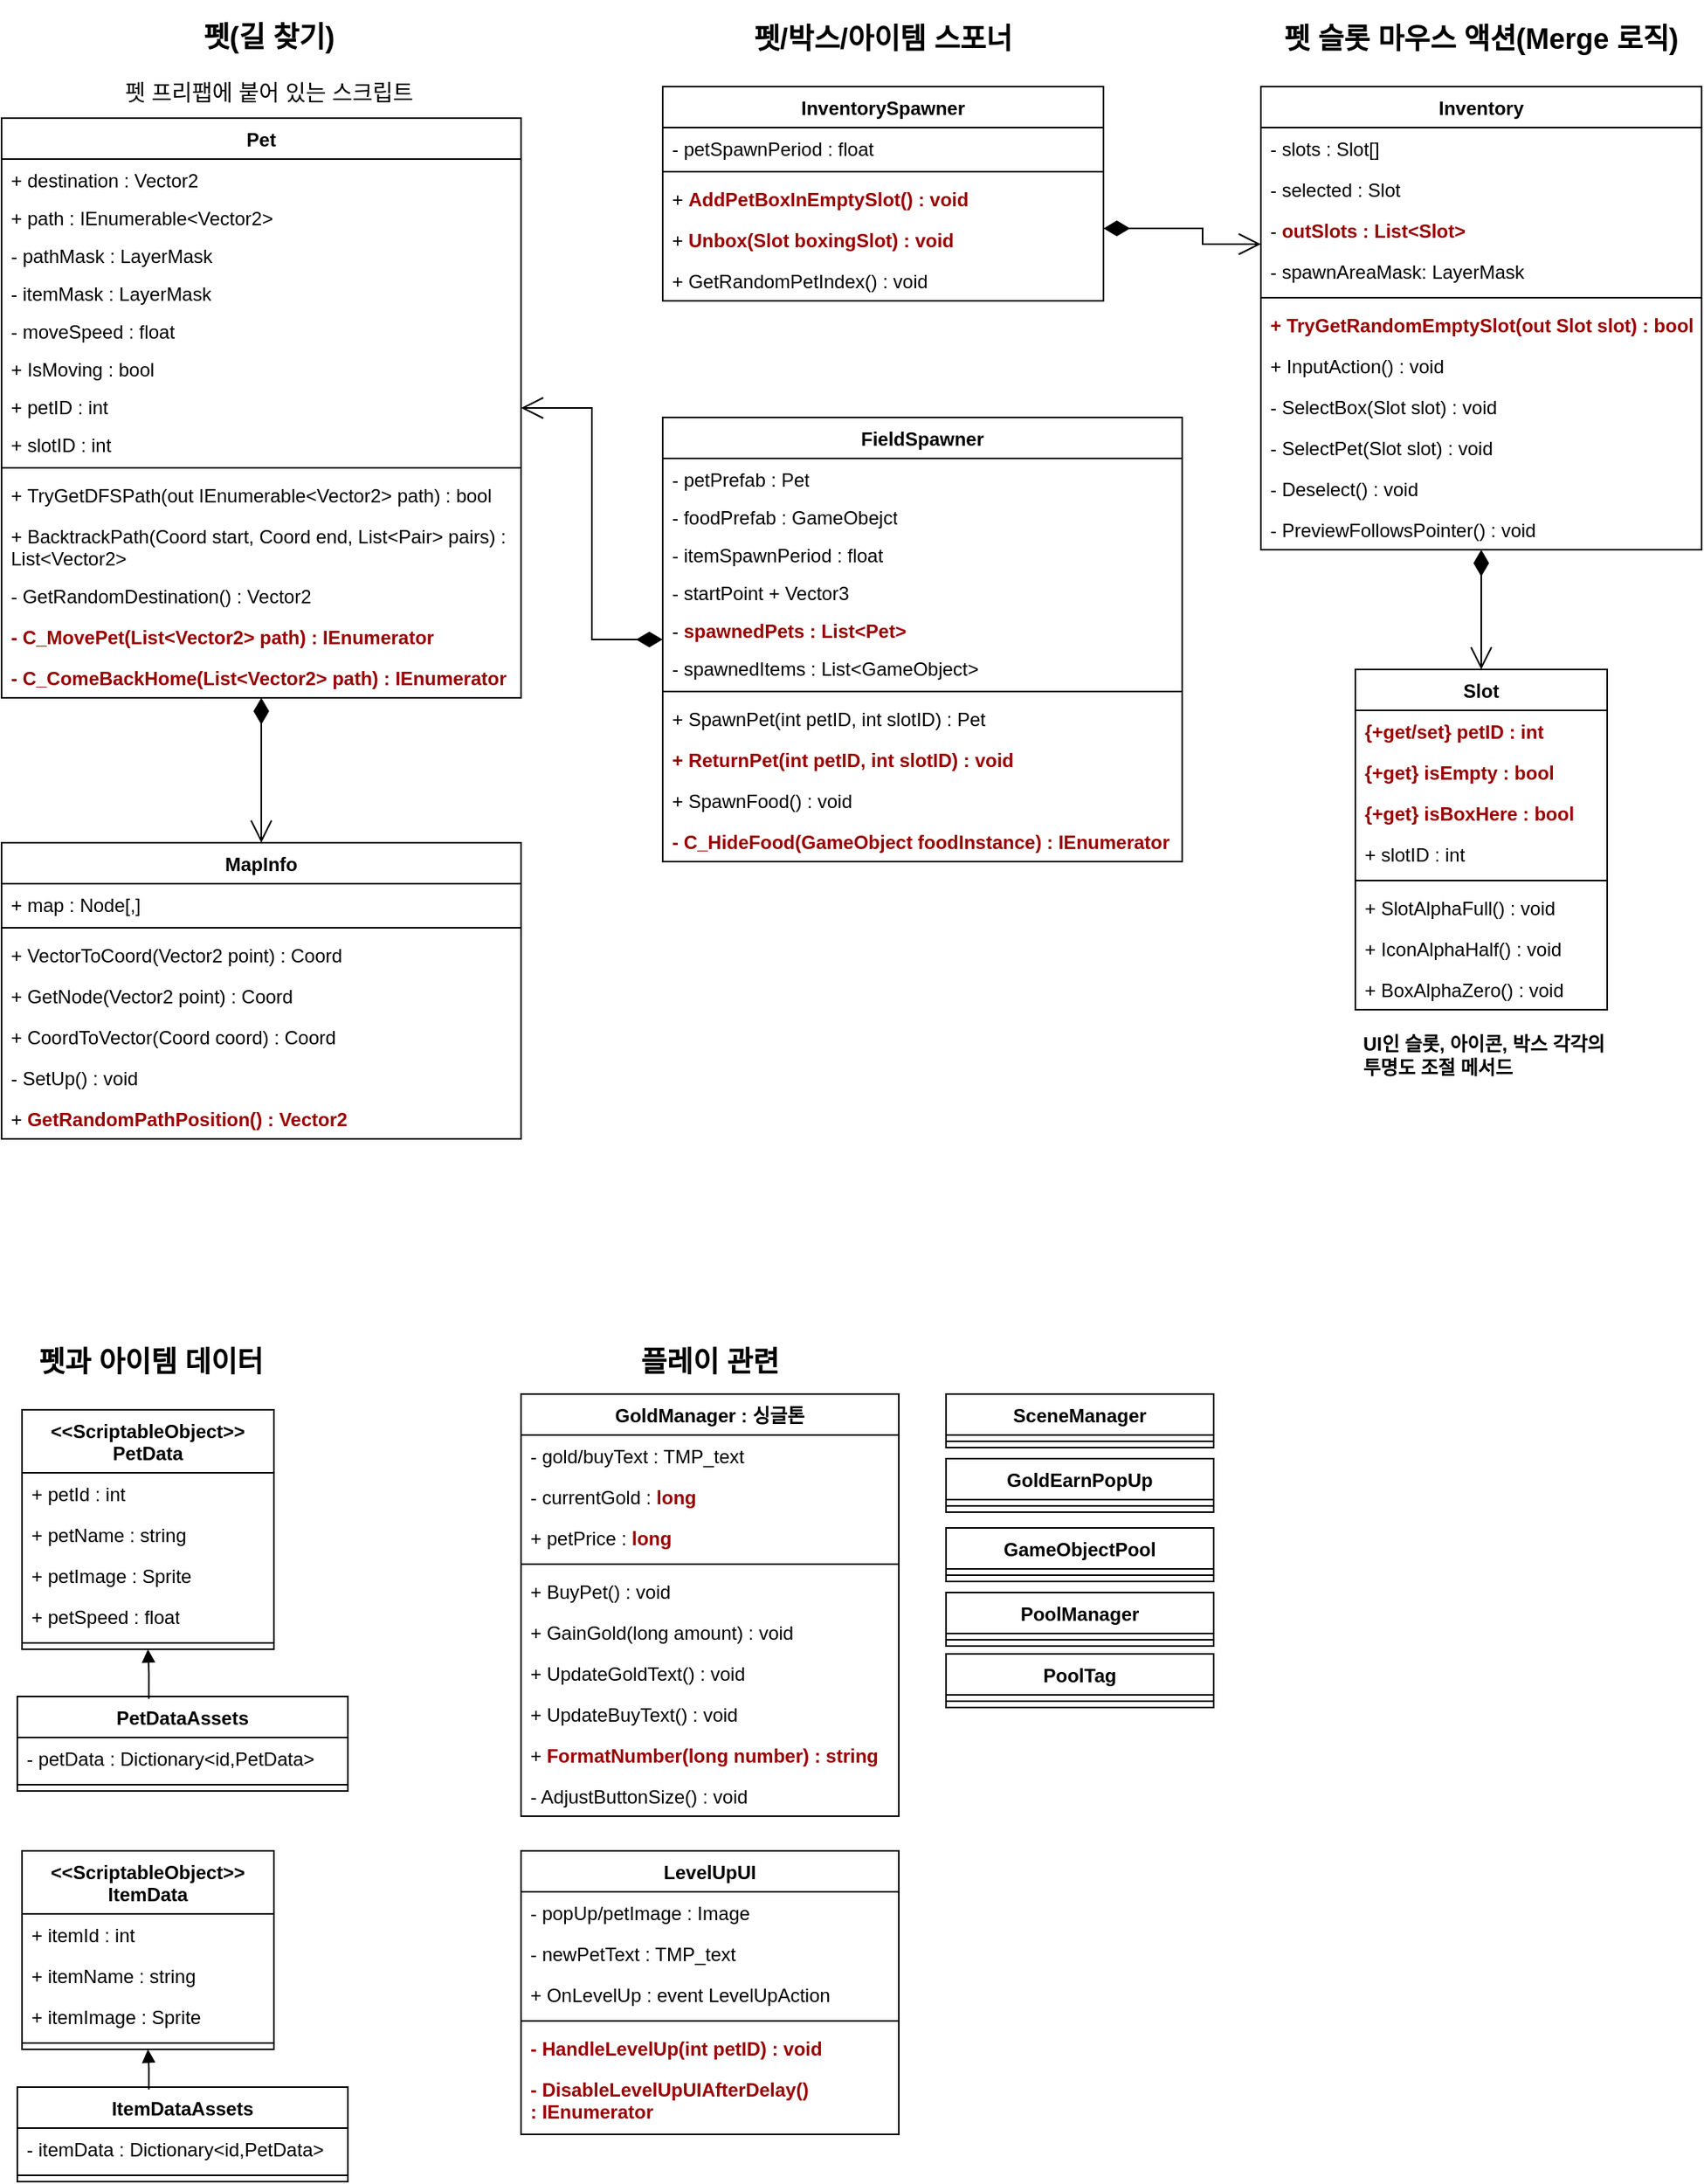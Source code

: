 <mxfile version="22.1.3" type="github">
  <diagram id="C5RBs43oDa-KdzZeNtuy" name="Page-1">
    <mxGraphModel dx="1434" dy="750" grid="1" gridSize="10" guides="1" tooltips="1" connect="1" arrows="1" fold="1" page="1" pageScale="1" pageWidth="1169" pageHeight="827" math="0" shadow="0">
      <root>
        <mxCell id="WIyWlLk6GJQsqaUBKTNV-0" />
        <mxCell id="WIyWlLk6GJQsqaUBKTNV-1" parent="WIyWlLk6GJQsqaUBKTNV-0" />
        <mxCell id="kNL8a_UzfpbgUxyi0g8W-0" value="Inventory" style="swimlane;fontStyle=1;align=center;verticalAlign=top;childLayout=stackLayout;horizontal=1;startSize=26;horizontalStack=0;resizeParent=1;resizeParentMax=0;resizeLast=0;collapsible=1;marginBottom=0;whiteSpace=wrap;html=1;" parent="WIyWlLk6GJQsqaUBKTNV-1" vertex="1">
          <mxGeometry x="850" y="80" width="280" height="294" as="geometry" />
        </mxCell>
        <mxCell id="kNL8a_UzfpbgUxyi0g8W-1" value="- slots : Slot[]" style="text;strokeColor=none;fillColor=none;align=left;verticalAlign=top;spacingLeft=4;spacingRight=4;overflow=hidden;rotatable=0;points=[[0,0.5],[1,0.5]];portConstraint=eastwest;whiteSpace=wrap;html=1;" parent="kNL8a_UzfpbgUxyi0g8W-0" vertex="1">
          <mxGeometry y="26" width="280" height="26" as="geometry" />
        </mxCell>
        <mxCell id="u41zM6spAcT8NrD7iwAT-15" value="- selected : Slot" style="text;strokeColor=none;fillColor=none;align=left;verticalAlign=top;spacingLeft=4;spacingRight=4;overflow=hidden;rotatable=0;points=[[0,0.5],[1,0.5]];portConstraint=eastwest;whiteSpace=wrap;html=1;" vertex="1" parent="kNL8a_UzfpbgUxyi0g8W-0">
          <mxGeometry y="52" width="280" height="26" as="geometry" />
        </mxCell>
        <mxCell id="u41zM6spAcT8NrD7iwAT-17" value="- &lt;b&gt;&lt;font color=&quot;#990000&quot;&gt;outSlots : List&amp;lt;Slot&amp;gt;&lt;/font&gt;&lt;/b&gt;" style="text;strokeColor=none;fillColor=none;align=left;verticalAlign=top;spacingLeft=4;spacingRight=4;overflow=hidden;rotatable=0;points=[[0,0.5],[1,0.5]];portConstraint=eastwest;whiteSpace=wrap;html=1;" vertex="1" parent="kNL8a_UzfpbgUxyi0g8W-0">
          <mxGeometry y="78" width="280" height="26" as="geometry" />
        </mxCell>
        <mxCell id="u41zM6spAcT8NrD7iwAT-16" value="- spawnAreaMask: LayerMask&amp;nbsp;" style="text;strokeColor=none;fillColor=none;align=left;verticalAlign=top;spacingLeft=4;spacingRight=4;overflow=hidden;rotatable=0;points=[[0,0.5],[1,0.5]];portConstraint=eastwest;whiteSpace=wrap;html=1;" vertex="1" parent="kNL8a_UzfpbgUxyi0g8W-0">
          <mxGeometry y="104" width="280" height="26" as="geometry" />
        </mxCell>
        <mxCell id="kNL8a_UzfpbgUxyi0g8W-2" value="" style="line;strokeWidth=1;fillColor=none;align=left;verticalAlign=middle;spacingTop=-1;spacingLeft=3;spacingRight=3;rotatable=0;labelPosition=right;points=[];portConstraint=eastwest;strokeColor=inherit;" parent="kNL8a_UzfpbgUxyi0g8W-0" vertex="1">
          <mxGeometry y="130" width="280" height="8" as="geometry" />
        </mxCell>
        <mxCell id="kNL8a_UzfpbgUxyi0g8W-3" value="&lt;b&gt;&lt;font color=&quot;#990000&quot;&gt;+ TryGetRandomEmptySlot(out Slot slot) : bool&lt;/font&gt;&lt;/b&gt;" style="text;strokeColor=none;fillColor=none;align=left;verticalAlign=top;spacingLeft=4;spacingRight=4;overflow=hidden;rotatable=0;points=[[0,0.5],[1,0.5]];portConstraint=eastwest;whiteSpace=wrap;html=1;" parent="kNL8a_UzfpbgUxyi0g8W-0" vertex="1">
          <mxGeometry y="138" width="280" height="26" as="geometry" />
        </mxCell>
        <mxCell id="u41zM6spAcT8NrD7iwAT-18" value="+ InputAction() : void" style="text;strokeColor=none;fillColor=none;align=left;verticalAlign=top;spacingLeft=4;spacingRight=4;overflow=hidden;rotatable=0;points=[[0,0.5],[1,0.5]];portConstraint=eastwest;whiteSpace=wrap;html=1;" vertex="1" parent="kNL8a_UzfpbgUxyi0g8W-0">
          <mxGeometry y="164" width="280" height="26" as="geometry" />
        </mxCell>
        <mxCell id="u41zM6spAcT8NrD7iwAT-76" value="- SelectBox(Slot slot) : void" style="text;strokeColor=none;fillColor=none;align=left;verticalAlign=top;spacingLeft=4;spacingRight=4;overflow=hidden;rotatable=0;points=[[0,0.5],[1,0.5]];portConstraint=eastwest;whiteSpace=wrap;html=1;" vertex="1" parent="kNL8a_UzfpbgUxyi0g8W-0">
          <mxGeometry y="190" width="280" height="26" as="geometry" />
        </mxCell>
        <mxCell id="u41zM6spAcT8NrD7iwAT-20" value="- SelectPet(Slot slot) : void" style="text;strokeColor=none;fillColor=none;align=left;verticalAlign=top;spacingLeft=4;spacingRight=4;overflow=hidden;rotatable=0;points=[[0,0.5],[1,0.5]];portConstraint=eastwest;whiteSpace=wrap;html=1;" vertex="1" parent="kNL8a_UzfpbgUxyi0g8W-0">
          <mxGeometry y="216" width="280" height="26" as="geometry" />
        </mxCell>
        <mxCell id="u41zM6spAcT8NrD7iwAT-21" value="- Deselect() : void" style="text;strokeColor=none;fillColor=none;align=left;verticalAlign=top;spacingLeft=4;spacingRight=4;overflow=hidden;rotatable=0;points=[[0,0.5],[1,0.5]];portConstraint=eastwest;whiteSpace=wrap;html=1;" vertex="1" parent="kNL8a_UzfpbgUxyi0g8W-0">
          <mxGeometry y="242" width="280" height="26" as="geometry" />
        </mxCell>
        <mxCell id="u41zM6spAcT8NrD7iwAT-22" value="-&amp;nbsp;PreviewFollowsPointer() : void" style="text;strokeColor=none;fillColor=none;align=left;verticalAlign=top;spacingLeft=4;spacingRight=4;overflow=hidden;rotatable=0;points=[[0,0.5],[1,0.5]];portConstraint=eastwest;whiteSpace=wrap;html=1;" vertex="1" parent="kNL8a_UzfpbgUxyi0g8W-0">
          <mxGeometry y="268" width="280" height="26" as="geometry" />
        </mxCell>
        <mxCell id="kNL8a_UzfpbgUxyi0g8W-4" value="Slot" style="swimlane;fontStyle=1;align=center;verticalAlign=top;childLayout=stackLayout;horizontal=1;startSize=26;horizontalStack=0;resizeParent=1;resizeParentMax=0;resizeLast=0;collapsible=1;marginBottom=0;whiteSpace=wrap;html=1;" parent="WIyWlLk6GJQsqaUBKTNV-1" vertex="1">
          <mxGeometry x="910" y="450" width="160" height="216" as="geometry" />
        </mxCell>
        <mxCell id="kNL8a_UzfpbgUxyi0g8W-5" value="&lt;b&gt;&lt;font color=&quot;#990000&quot;&gt;{+get/set} petID : int&lt;/font&gt;&lt;/b&gt;" style="text;strokeColor=none;fillColor=none;align=left;verticalAlign=top;spacingLeft=4;spacingRight=4;overflow=hidden;rotatable=0;points=[[0,0.5],[1,0.5]];portConstraint=eastwest;whiteSpace=wrap;html=1;" parent="kNL8a_UzfpbgUxyi0g8W-4" vertex="1">
          <mxGeometry y="26" width="160" height="26" as="geometry" />
        </mxCell>
        <mxCell id="kNL8a_UzfpbgUxyi0g8W-23" value="&lt;b&gt;&lt;font color=&quot;#990000&quot;&gt;{+get} isEmpty : bool&lt;/font&gt;&lt;/b&gt;" style="text;strokeColor=none;fillColor=none;align=left;verticalAlign=top;spacingLeft=4;spacingRight=4;overflow=hidden;rotatable=0;points=[[0,0.5],[1,0.5]];portConstraint=eastwest;whiteSpace=wrap;html=1;" parent="kNL8a_UzfpbgUxyi0g8W-4" vertex="1">
          <mxGeometry y="52" width="160" height="26" as="geometry" />
        </mxCell>
        <mxCell id="u41zM6spAcT8NrD7iwAT-23" value="&lt;b&gt;&lt;font color=&quot;#990000&quot;&gt;{+get} isBoxHere : bool&lt;/font&gt;&lt;/b&gt;" style="text;strokeColor=none;fillColor=none;align=left;verticalAlign=top;spacingLeft=4;spacingRight=4;overflow=hidden;rotatable=0;points=[[0,0.5],[1,0.5]];portConstraint=eastwest;whiteSpace=wrap;html=1;" vertex="1" parent="kNL8a_UzfpbgUxyi0g8W-4">
          <mxGeometry y="78" width="160" height="26" as="geometry" />
        </mxCell>
        <mxCell id="kNL8a_UzfpbgUxyi0g8W-8" value="+ slotID : int" style="text;strokeColor=none;fillColor=none;align=left;verticalAlign=top;spacingLeft=4;spacingRight=4;overflow=hidden;rotatable=0;points=[[0,0.5],[1,0.5]];portConstraint=eastwest;whiteSpace=wrap;html=1;" parent="kNL8a_UzfpbgUxyi0g8W-4" vertex="1">
          <mxGeometry y="104" width="160" height="26" as="geometry" />
        </mxCell>
        <mxCell id="kNL8a_UzfpbgUxyi0g8W-6" value="" style="line;strokeWidth=1;fillColor=none;align=left;verticalAlign=middle;spacingTop=-1;spacingLeft=3;spacingRight=3;rotatable=0;labelPosition=right;points=[];portConstraint=eastwest;strokeColor=inherit;" parent="kNL8a_UzfpbgUxyi0g8W-4" vertex="1">
          <mxGeometry y="130" width="160" height="8" as="geometry" />
        </mxCell>
        <mxCell id="u41zM6spAcT8NrD7iwAT-24" value="+&amp;nbsp;SlotAlphaFull() : void" style="text;strokeColor=none;fillColor=none;align=left;verticalAlign=top;spacingLeft=4;spacingRight=4;overflow=hidden;rotatable=0;points=[[0,0.5],[1,0.5]];portConstraint=eastwest;whiteSpace=wrap;html=1;" vertex="1" parent="kNL8a_UzfpbgUxyi0g8W-4">
          <mxGeometry y="138" width="160" height="26" as="geometry" />
        </mxCell>
        <mxCell id="u41zM6spAcT8NrD7iwAT-25" value="+&amp;nbsp;IconAlphaHalf() : void" style="text;strokeColor=none;fillColor=none;align=left;verticalAlign=top;spacingLeft=4;spacingRight=4;overflow=hidden;rotatable=0;points=[[0,0.5],[1,0.5]];portConstraint=eastwest;whiteSpace=wrap;html=1;" vertex="1" parent="kNL8a_UzfpbgUxyi0g8W-4">
          <mxGeometry y="164" width="160" height="26" as="geometry" />
        </mxCell>
        <mxCell id="u41zM6spAcT8NrD7iwAT-26" value="+&amp;nbsp;BoxAlphaZero() : void" style="text;strokeColor=none;fillColor=none;align=left;verticalAlign=top;spacingLeft=4;spacingRight=4;overflow=hidden;rotatable=0;points=[[0,0.5],[1,0.5]];portConstraint=eastwest;whiteSpace=wrap;html=1;" vertex="1" parent="kNL8a_UzfpbgUxyi0g8W-4">
          <mxGeometry y="190" width="160" height="26" as="geometry" />
        </mxCell>
        <mxCell id="kNL8a_UzfpbgUxyi0g8W-9" value="PetDataAssets" style="swimlane;fontStyle=1;align=center;verticalAlign=top;childLayout=stackLayout;horizontal=1;startSize=26;horizontalStack=0;resizeParent=1;resizeParentMax=0;resizeLast=0;collapsible=1;marginBottom=0;whiteSpace=wrap;html=1;" parent="WIyWlLk6GJQsqaUBKTNV-1" vertex="1">
          <mxGeometry x="60" y="1102" width="210" height="60" as="geometry" />
        </mxCell>
        <mxCell id="kNL8a_UzfpbgUxyi0g8W-10" value="- petData : Dictionary&amp;lt;id,PetData&amp;gt;" style="text;strokeColor=none;fillColor=none;align=left;verticalAlign=top;spacingLeft=4;spacingRight=4;overflow=hidden;rotatable=0;points=[[0,0.5],[1,0.5]];portConstraint=eastwest;whiteSpace=wrap;html=1;" parent="kNL8a_UzfpbgUxyi0g8W-9" vertex="1">
          <mxGeometry y="26" width="210" height="26" as="geometry" />
        </mxCell>
        <mxCell id="kNL8a_UzfpbgUxyi0g8W-12" value="" style="line;strokeWidth=1;fillColor=none;align=left;verticalAlign=middle;spacingTop=-1;spacingLeft=3;spacingRight=3;rotatable=0;labelPosition=right;points=[];portConstraint=eastwest;strokeColor=inherit;" parent="kNL8a_UzfpbgUxyi0g8W-9" vertex="1">
          <mxGeometry y="52" width="210" height="8" as="geometry" />
        </mxCell>
        <mxCell id="kNL8a_UzfpbgUxyi0g8W-13" value="&amp;lt;&amp;lt;ScriptableObject&amp;gt;&amp;gt;&lt;br&gt;PetData" style="swimlane;fontStyle=1;align=center;verticalAlign=top;childLayout=stackLayout;horizontal=1;startSize=40;horizontalStack=0;resizeParent=1;resizeParentMax=0;resizeLast=0;collapsible=1;marginBottom=0;whiteSpace=wrap;html=1;" parent="WIyWlLk6GJQsqaUBKTNV-1" vertex="1">
          <mxGeometry x="63" y="920" width="160" height="152" as="geometry" />
        </mxCell>
        <mxCell id="kNL8a_UzfpbgUxyi0g8W-14" value="+ petId : int" style="text;strokeColor=none;fillColor=none;align=left;verticalAlign=top;spacingLeft=4;spacingRight=4;overflow=hidden;rotatable=0;points=[[0,0.5],[1,0.5]];portConstraint=eastwest;whiteSpace=wrap;html=1;" parent="kNL8a_UzfpbgUxyi0g8W-13" vertex="1">
          <mxGeometry y="40" width="160" height="26" as="geometry" />
        </mxCell>
        <mxCell id="u41zM6spAcT8NrD7iwAT-0" value="+ petName : string" style="text;strokeColor=none;fillColor=none;align=left;verticalAlign=top;spacingLeft=4;spacingRight=4;overflow=hidden;rotatable=0;points=[[0,0.5],[1,0.5]];portConstraint=eastwest;whiteSpace=wrap;html=1;" vertex="1" parent="kNL8a_UzfpbgUxyi0g8W-13">
          <mxGeometry y="66" width="160" height="26" as="geometry" />
        </mxCell>
        <mxCell id="kNL8a_UzfpbgUxyi0g8W-15" value="+ petImage : Sprite" style="text;strokeColor=none;fillColor=none;align=left;verticalAlign=top;spacingLeft=4;spacingRight=4;overflow=hidden;rotatable=0;points=[[0,0.5],[1,0.5]];portConstraint=eastwest;whiteSpace=wrap;html=1;" parent="kNL8a_UzfpbgUxyi0g8W-13" vertex="1">
          <mxGeometry y="92" width="160" height="26" as="geometry" />
        </mxCell>
        <mxCell id="kNL8a_UzfpbgUxyi0g8W-17" value="+ petSpeed : float" style="text;strokeColor=none;fillColor=none;align=left;verticalAlign=top;spacingLeft=4;spacingRight=4;overflow=hidden;rotatable=0;points=[[0,0.5],[1,0.5]];portConstraint=eastwest;whiteSpace=wrap;html=1;" parent="kNL8a_UzfpbgUxyi0g8W-13" vertex="1">
          <mxGeometry y="118" width="160" height="26" as="geometry" />
        </mxCell>
        <mxCell id="kNL8a_UzfpbgUxyi0g8W-16" value="" style="line;strokeWidth=1;fillColor=none;align=left;verticalAlign=middle;spacingTop=-1;spacingLeft=3;spacingRight=3;rotatable=0;labelPosition=right;points=[];portConstraint=eastwest;strokeColor=inherit;" parent="kNL8a_UzfpbgUxyi0g8W-13" vertex="1">
          <mxGeometry y="144" width="160" height="8" as="geometry" />
        </mxCell>
        <mxCell id="kNL8a_UzfpbgUxyi0g8W-18" value="" style="endArrow=open;html=1;endSize=12;startArrow=diamondThin;startSize=14;startFill=1;edgeStyle=orthogonalEdgeStyle;align=left;verticalAlign=bottom;rounded=0;" parent="WIyWlLk6GJQsqaUBKTNV-1" source="kNL8a_UzfpbgUxyi0g8W-0" target="kNL8a_UzfpbgUxyi0g8W-4" edge="1">
          <mxGeometry x="0.167" y="35" relative="1" as="geometry">
            <mxPoint x="1260" y="260" as="sourcePoint" />
            <mxPoint x="1420" y="260" as="targetPoint" />
            <mxPoint as="offset" />
          </mxGeometry>
        </mxCell>
        <mxCell id="kNL8a_UzfpbgUxyi0g8W-24" value="InventorySpawner" style="swimlane;fontStyle=1;align=center;verticalAlign=top;childLayout=stackLayout;horizontal=1;startSize=26;horizontalStack=0;resizeParent=1;resizeParentMax=0;resizeLast=0;collapsible=1;marginBottom=0;whiteSpace=wrap;html=1;" parent="WIyWlLk6GJQsqaUBKTNV-1" vertex="1">
          <mxGeometry x="470" y="80" width="280" height="136" as="geometry" />
        </mxCell>
        <mxCell id="kNL8a_UzfpbgUxyi0g8W-29" value="- petSpawnPeriod : float" style="text;strokeColor=none;fillColor=none;align=left;verticalAlign=top;spacingLeft=4;spacingRight=4;overflow=hidden;rotatable=0;points=[[0,0.5],[1,0.5]];portConstraint=eastwest;whiteSpace=wrap;html=1;" parent="kNL8a_UzfpbgUxyi0g8W-24" vertex="1">
          <mxGeometry y="26" width="280" height="24" as="geometry" />
        </mxCell>
        <mxCell id="kNL8a_UzfpbgUxyi0g8W-26" value="" style="line;strokeWidth=1;fillColor=none;align=left;verticalAlign=middle;spacingTop=-1;spacingLeft=3;spacingRight=3;rotatable=0;labelPosition=right;points=[];portConstraint=eastwest;strokeColor=inherit;" parent="kNL8a_UzfpbgUxyi0g8W-24" vertex="1">
          <mxGeometry y="50" width="280" height="8" as="geometry" />
        </mxCell>
        <mxCell id="kNL8a_UzfpbgUxyi0g8W-27" value="+ &lt;font color=&quot;#990000&quot;&gt;&lt;b&gt;AddPetBoxInEmptySlot() : void&lt;/b&gt;&lt;/font&gt;" style="text;strokeColor=none;fillColor=none;align=left;verticalAlign=top;spacingLeft=4;spacingRight=4;overflow=hidden;rotatable=0;points=[[0,0.5],[1,0.5]];portConstraint=eastwest;whiteSpace=wrap;html=1;" parent="kNL8a_UzfpbgUxyi0g8W-24" vertex="1">
          <mxGeometry y="58" width="280" height="26" as="geometry" />
        </mxCell>
        <mxCell id="u41zM6spAcT8NrD7iwAT-27" value="+ &lt;b&gt;&lt;font color=&quot;#990000&quot;&gt;Unbox(Slot boxingSlot) : void&lt;/font&gt;&lt;/b&gt;" style="text;strokeColor=none;fillColor=none;align=left;verticalAlign=top;spacingLeft=4;spacingRight=4;overflow=hidden;rotatable=0;points=[[0,0.5],[1,0.5]];portConstraint=eastwest;whiteSpace=wrap;html=1;" vertex="1" parent="kNL8a_UzfpbgUxyi0g8W-24">
          <mxGeometry y="84" width="280" height="26" as="geometry" />
        </mxCell>
        <mxCell id="u41zM6spAcT8NrD7iwAT-28" value="+ GetRandomPetIndex() : void" style="text;strokeColor=none;fillColor=none;align=left;verticalAlign=top;spacingLeft=4;spacingRight=4;overflow=hidden;rotatable=0;points=[[0,0.5],[1,0.5]];portConstraint=eastwest;whiteSpace=wrap;html=1;" vertex="1" parent="kNL8a_UzfpbgUxyi0g8W-24">
          <mxGeometry y="110" width="280" height="26" as="geometry" />
        </mxCell>
        <mxCell id="u41zM6spAcT8NrD7iwAT-1" value="" style="endArrow=block;endFill=1;html=1;edgeStyle=orthogonalEdgeStyle;align=left;verticalAlign=top;rounded=0;exitX=0.398;exitY=0.025;exitDx=0;exitDy=0;exitPerimeter=0;entryX=0.5;entryY=1;entryDx=0;entryDy=0;" edge="1" parent="WIyWlLk6GJQsqaUBKTNV-1" source="kNL8a_UzfpbgUxyi0g8W-9" target="kNL8a_UzfpbgUxyi0g8W-13">
          <mxGeometry x="-1" relative="1" as="geometry">
            <mxPoint x="113" y="1082" as="sourcePoint" />
            <mxPoint x="273" y="1082" as="targetPoint" />
          </mxGeometry>
        </mxCell>
        <mxCell id="u41zM6spAcT8NrD7iwAT-3" value="ItemDataAssets" style="swimlane;fontStyle=1;align=center;verticalAlign=top;childLayout=stackLayout;horizontal=1;startSize=26;horizontalStack=0;resizeParent=1;resizeParentMax=0;resizeLast=0;collapsible=1;marginBottom=0;whiteSpace=wrap;html=1;" vertex="1" parent="WIyWlLk6GJQsqaUBKTNV-1">
          <mxGeometry x="60" y="1350" width="210" height="60" as="geometry" />
        </mxCell>
        <mxCell id="u41zM6spAcT8NrD7iwAT-4" value="- itemData : Dictionary&amp;lt;id,PetData&amp;gt;" style="text;strokeColor=none;fillColor=none;align=left;verticalAlign=top;spacingLeft=4;spacingRight=4;overflow=hidden;rotatable=0;points=[[0,0.5],[1,0.5]];portConstraint=eastwest;whiteSpace=wrap;html=1;" vertex="1" parent="u41zM6spAcT8NrD7iwAT-3">
          <mxGeometry y="26" width="210" height="26" as="geometry" />
        </mxCell>
        <mxCell id="u41zM6spAcT8NrD7iwAT-5" value="" style="line;strokeWidth=1;fillColor=none;align=left;verticalAlign=middle;spacingTop=-1;spacingLeft=3;spacingRight=3;rotatable=0;labelPosition=right;points=[];portConstraint=eastwest;strokeColor=inherit;" vertex="1" parent="u41zM6spAcT8NrD7iwAT-3">
          <mxGeometry y="52" width="210" height="8" as="geometry" />
        </mxCell>
        <mxCell id="u41zM6spAcT8NrD7iwAT-6" value="&amp;lt;&amp;lt;ScriptableObject&amp;gt;&amp;gt;&lt;br&gt;ItemData" style="swimlane;fontStyle=1;align=center;verticalAlign=top;childLayout=stackLayout;horizontal=1;startSize=40;horizontalStack=0;resizeParent=1;resizeParentMax=0;resizeLast=0;collapsible=1;marginBottom=0;whiteSpace=wrap;html=1;" vertex="1" parent="WIyWlLk6GJQsqaUBKTNV-1">
          <mxGeometry x="63" y="1200" width="160" height="126" as="geometry" />
        </mxCell>
        <mxCell id="u41zM6spAcT8NrD7iwAT-7" value="+ itemId : int" style="text;strokeColor=none;fillColor=none;align=left;verticalAlign=top;spacingLeft=4;spacingRight=4;overflow=hidden;rotatable=0;points=[[0,0.5],[1,0.5]];portConstraint=eastwest;whiteSpace=wrap;html=1;" vertex="1" parent="u41zM6spAcT8NrD7iwAT-6">
          <mxGeometry y="40" width="160" height="26" as="geometry" />
        </mxCell>
        <mxCell id="u41zM6spAcT8NrD7iwAT-8" value="+ itemName : string" style="text;strokeColor=none;fillColor=none;align=left;verticalAlign=top;spacingLeft=4;spacingRight=4;overflow=hidden;rotatable=0;points=[[0,0.5],[1,0.5]];portConstraint=eastwest;whiteSpace=wrap;html=1;" vertex="1" parent="u41zM6spAcT8NrD7iwAT-6">
          <mxGeometry y="66" width="160" height="26" as="geometry" />
        </mxCell>
        <mxCell id="u41zM6spAcT8NrD7iwAT-9" value="+ itemImage : Sprite" style="text;strokeColor=none;fillColor=none;align=left;verticalAlign=top;spacingLeft=4;spacingRight=4;overflow=hidden;rotatable=0;points=[[0,0.5],[1,0.5]];portConstraint=eastwest;whiteSpace=wrap;html=1;" vertex="1" parent="u41zM6spAcT8NrD7iwAT-6">
          <mxGeometry y="92" width="160" height="26" as="geometry" />
        </mxCell>
        <mxCell id="u41zM6spAcT8NrD7iwAT-11" value="" style="line;strokeWidth=1;fillColor=none;align=left;verticalAlign=middle;spacingTop=-1;spacingLeft=3;spacingRight=3;rotatable=0;labelPosition=right;points=[];portConstraint=eastwest;strokeColor=inherit;" vertex="1" parent="u41zM6spAcT8NrD7iwAT-6">
          <mxGeometry y="118" width="160" height="8" as="geometry" />
        </mxCell>
        <mxCell id="u41zM6spAcT8NrD7iwAT-12" value="" style="endArrow=block;endFill=1;html=1;edgeStyle=orthogonalEdgeStyle;align=left;verticalAlign=top;rounded=0;exitX=0.398;exitY=0.025;exitDx=0;exitDy=0;exitPerimeter=0;entryX=0.5;entryY=1;entryDx=0;entryDy=0;" edge="1" parent="WIyWlLk6GJQsqaUBKTNV-1" source="u41zM6spAcT8NrD7iwAT-3" target="u41zM6spAcT8NrD7iwAT-6">
          <mxGeometry x="-1" relative="1" as="geometry">
            <mxPoint x="113" y="1362" as="sourcePoint" />
            <mxPoint x="273" y="1362" as="targetPoint" />
          </mxGeometry>
        </mxCell>
        <mxCell id="u41zM6spAcT8NrD7iwAT-13" value="&lt;h1 style=&quot;font-size: 18px;&quot;&gt;펫과 아이템 데이터&lt;/h1&gt;" style="text;html=1;strokeColor=none;fillColor=none;spacing=5;spacingTop=-20;whiteSpace=wrap;overflow=hidden;rounded=0;fontSize=18;verticalAlign=middle;align=center;" vertex="1" parent="WIyWlLk6GJQsqaUBKTNV-1">
          <mxGeometry x="60" y="880" width="170" height="40" as="geometry" />
        </mxCell>
        <mxCell id="u41zM6spAcT8NrD7iwAT-14" value="&lt;h1 style=&quot;font-size: 18px;&quot;&gt;펫 슬롯 마우스 액션(Merge 로직)&lt;/h1&gt;" style="text;html=1;strokeColor=none;fillColor=none;spacing=5;spacingTop=-20;whiteSpace=wrap;overflow=hidden;rounded=0;fontSize=18;verticalAlign=middle;align=center;" vertex="1" parent="WIyWlLk6GJQsqaUBKTNV-1">
          <mxGeometry x="850" y="40" width="280" height="40" as="geometry" />
        </mxCell>
        <mxCell id="u41zM6spAcT8NrD7iwAT-30" value="&lt;h1 style=&quot;font-size: 18px;&quot;&gt;펫/박스/아이템 스포너&lt;/h1&gt;" style="text;html=1;strokeColor=none;fillColor=none;spacing=5;spacingTop=-20;whiteSpace=wrap;overflow=hidden;rounded=0;fontSize=18;verticalAlign=middle;align=center;" vertex="1" parent="WIyWlLk6GJQsqaUBKTNV-1">
          <mxGeometry x="470" y="40" width="280" height="40" as="geometry" />
        </mxCell>
        <mxCell id="u41zM6spAcT8NrD7iwAT-31" value="FieldSpawner" style="swimlane;fontStyle=1;align=center;verticalAlign=top;childLayout=stackLayout;horizontal=1;startSize=26;horizontalStack=0;resizeParent=1;resizeParentMax=0;resizeLast=0;collapsible=1;marginBottom=0;whiteSpace=wrap;html=1;" vertex="1" parent="WIyWlLk6GJQsqaUBKTNV-1">
          <mxGeometry x="470" y="290" width="330" height="282" as="geometry" />
        </mxCell>
        <mxCell id="u41zM6spAcT8NrD7iwAT-32" value="- petPrefab : Pet" style="text;strokeColor=none;fillColor=none;align=left;verticalAlign=top;spacingLeft=4;spacingRight=4;overflow=hidden;rotatable=0;points=[[0,0.5],[1,0.5]];portConstraint=eastwest;whiteSpace=wrap;html=1;" vertex="1" parent="u41zM6spAcT8NrD7iwAT-31">
          <mxGeometry y="26" width="330" height="24" as="geometry" />
        </mxCell>
        <mxCell id="u41zM6spAcT8NrD7iwAT-37" value="- foodPrefab : GameObejct" style="text;strokeColor=none;fillColor=none;align=left;verticalAlign=top;spacingLeft=4;spacingRight=4;overflow=hidden;rotatable=0;points=[[0,0.5],[1,0.5]];portConstraint=eastwest;whiteSpace=wrap;html=1;" vertex="1" parent="u41zM6spAcT8NrD7iwAT-31">
          <mxGeometry y="50" width="330" height="24" as="geometry" />
        </mxCell>
        <mxCell id="u41zM6spAcT8NrD7iwAT-41" value="- itemSpawnPeriod : float" style="text;strokeColor=none;fillColor=none;align=left;verticalAlign=top;spacingLeft=4;spacingRight=4;overflow=hidden;rotatable=0;points=[[0,0.5],[1,0.5]];portConstraint=eastwest;whiteSpace=wrap;html=1;" vertex="1" parent="u41zM6spAcT8NrD7iwAT-31">
          <mxGeometry y="74" width="330" height="24" as="geometry" />
        </mxCell>
        <mxCell id="u41zM6spAcT8NrD7iwAT-38" value="- startPoint + Vector3" style="text;strokeColor=none;fillColor=none;align=left;verticalAlign=top;spacingLeft=4;spacingRight=4;overflow=hidden;rotatable=0;points=[[0,0.5],[1,0.5]];portConstraint=eastwest;whiteSpace=wrap;html=1;" vertex="1" parent="u41zM6spAcT8NrD7iwAT-31">
          <mxGeometry y="98" width="330" height="24" as="geometry" />
        </mxCell>
        <mxCell id="u41zM6spAcT8NrD7iwAT-39" value="- &lt;b&gt;&lt;font color=&quot;#990000&quot;&gt;spawnedPets : List&amp;lt;Pet&amp;gt;&lt;/font&gt;&lt;/b&gt;" style="text;strokeColor=none;fillColor=none;align=left;verticalAlign=top;spacingLeft=4;spacingRight=4;overflow=hidden;rotatable=0;points=[[0,0.5],[1,0.5]];portConstraint=eastwest;whiteSpace=wrap;html=1;" vertex="1" parent="u41zM6spAcT8NrD7iwAT-31">
          <mxGeometry y="122" width="330" height="24" as="geometry" />
        </mxCell>
        <mxCell id="u41zM6spAcT8NrD7iwAT-40" value="- spawnedItems : List&amp;lt;GameObject&amp;gt;" style="text;strokeColor=none;fillColor=none;align=left;verticalAlign=top;spacingLeft=4;spacingRight=4;overflow=hidden;rotatable=0;points=[[0,0.5],[1,0.5]];portConstraint=eastwest;whiteSpace=wrap;html=1;" vertex="1" parent="u41zM6spAcT8NrD7iwAT-31">
          <mxGeometry y="146" width="330" height="24" as="geometry" />
        </mxCell>
        <mxCell id="u41zM6spAcT8NrD7iwAT-33" value="" style="line;strokeWidth=1;fillColor=none;align=left;verticalAlign=middle;spacingTop=-1;spacingLeft=3;spacingRight=3;rotatable=0;labelPosition=right;points=[];portConstraint=eastwest;strokeColor=inherit;" vertex="1" parent="u41zM6spAcT8NrD7iwAT-31">
          <mxGeometry y="170" width="330" height="8" as="geometry" />
        </mxCell>
        <mxCell id="u41zM6spAcT8NrD7iwAT-36" value="+&amp;nbsp;SpawnPet(int petID, int slotID) : Pet" style="text;strokeColor=none;fillColor=none;align=left;verticalAlign=top;spacingLeft=4;spacingRight=4;overflow=hidden;rotatable=0;points=[[0,0.5],[1,0.5]];portConstraint=eastwest;whiteSpace=wrap;html=1;" vertex="1" parent="u41zM6spAcT8NrD7iwAT-31">
          <mxGeometry y="178" width="330" height="26" as="geometry" />
        </mxCell>
        <mxCell id="u41zM6spAcT8NrD7iwAT-42" value="&lt;b&gt;&lt;font color=&quot;#990000&quot;&gt;+&amp;nbsp;ReturnPet(int petID, int slotID) : void&lt;/font&gt;&lt;/b&gt;" style="text;strokeColor=none;fillColor=none;align=left;verticalAlign=top;spacingLeft=4;spacingRight=4;overflow=hidden;rotatable=0;points=[[0,0.5],[1,0.5]];portConstraint=eastwest;whiteSpace=wrap;html=1;" vertex="1" parent="u41zM6spAcT8NrD7iwAT-31">
          <mxGeometry y="204" width="330" height="26" as="geometry" />
        </mxCell>
        <mxCell id="u41zM6spAcT8NrD7iwAT-34" value="+&amp;nbsp;SpawnFood() : void" style="text;strokeColor=none;fillColor=none;align=left;verticalAlign=top;spacingLeft=4;spacingRight=4;overflow=hidden;rotatable=0;points=[[0,0.5],[1,0.5]];portConstraint=eastwest;whiteSpace=wrap;html=1;" vertex="1" parent="u41zM6spAcT8NrD7iwAT-31">
          <mxGeometry y="230" width="330" height="26" as="geometry" />
        </mxCell>
        <mxCell id="u41zM6spAcT8NrD7iwAT-35" value="&lt;font color=&quot;#990000&quot;&gt;&lt;b&gt;- C_HideFood(GameObject foodInstance) :&amp;nbsp;IEnumerator&lt;/b&gt;&lt;/font&gt;" style="text;strokeColor=none;fillColor=none;align=left;verticalAlign=top;spacingLeft=4;spacingRight=4;overflow=hidden;rotatable=0;points=[[0,0.5],[1,0.5]];portConstraint=eastwest;whiteSpace=wrap;html=1;" vertex="1" parent="u41zM6spAcT8NrD7iwAT-31">
          <mxGeometry y="256" width="330" height="26" as="geometry" />
        </mxCell>
        <mxCell id="u41zM6spAcT8NrD7iwAT-43" value="&lt;h1 style=&quot;font-size: 18px;&quot;&gt;펫(길 찾기)&lt;/h1&gt;&lt;div&gt;&lt;font style=&quot;font-size: 14px;&quot;&gt;펫 프리팹에 붙어 있는 스크립트&lt;/font&gt;&lt;/div&gt;" style="text;html=1;strokeColor=none;fillColor=none;spacing=5;spacingTop=-20;whiteSpace=wrap;overflow=hidden;rounded=0;fontSize=18;verticalAlign=middle;align=center;" vertex="1" parent="WIyWlLk6GJQsqaUBKTNV-1">
          <mxGeometry x="80" y="40" width="280" height="60" as="geometry" />
        </mxCell>
        <mxCell id="u41zM6spAcT8NrD7iwAT-44" value="Pet" style="swimlane;fontStyle=1;align=center;verticalAlign=top;childLayout=stackLayout;horizontal=1;startSize=26;horizontalStack=0;resizeParent=1;resizeParentMax=0;resizeLast=0;collapsible=1;marginBottom=0;whiteSpace=wrap;html=1;" vertex="1" parent="WIyWlLk6GJQsqaUBKTNV-1">
          <mxGeometry x="50" y="100" width="330" height="368" as="geometry" />
        </mxCell>
        <mxCell id="u41zM6spAcT8NrD7iwAT-45" value="+ destination : Vector2" style="text;strokeColor=none;fillColor=none;align=left;verticalAlign=top;spacingLeft=4;spacingRight=4;overflow=hidden;rotatable=0;points=[[0,0.5],[1,0.5]];portConstraint=eastwest;whiteSpace=wrap;html=1;" vertex="1" parent="u41zM6spAcT8NrD7iwAT-44">
          <mxGeometry y="26" width="330" height="24" as="geometry" />
        </mxCell>
        <mxCell id="u41zM6spAcT8NrD7iwAT-46" value="+ path :&amp;nbsp;IEnumerable&amp;lt;Vector2&amp;gt;" style="text;strokeColor=none;fillColor=none;align=left;verticalAlign=top;spacingLeft=4;spacingRight=4;overflow=hidden;rotatable=0;points=[[0,0.5],[1,0.5]];portConstraint=eastwest;whiteSpace=wrap;html=1;" vertex="1" parent="u41zM6spAcT8NrD7iwAT-44">
          <mxGeometry y="50" width="330" height="24" as="geometry" />
        </mxCell>
        <mxCell id="u41zM6spAcT8NrD7iwAT-47" value="- pathMask : LayerMask" style="text;strokeColor=none;fillColor=none;align=left;verticalAlign=top;spacingLeft=4;spacingRight=4;overflow=hidden;rotatable=0;points=[[0,0.5],[1,0.5]];portConstraint=eastwest;whiteSpace=wrap;html=1;" vertex="1" parent="u41zM6spAcT8NrD7iwAT-44">
          <mxGeometry y="74" width="330" height="24" as="geometry" />
        </mxCell>
        <mxCell id="u41zM6spAcT8NrD7iwAT-48" value="- itemMask : LayerMask" style="text;strokeColor=none;fillColor=none;align=left;verticalAlign=top;spacingLeft=4;spacingRight=4;overflow=hidden;rotatable=0;points=[[0,0.5],[1,0.5]];portConstraint=eastwest;whiteSpace=wrap;html=1;" vertex="1" parent="u41zM6spAcT8NrD7iwAT-44">
          <mxGeometry y="98" width="330" height="24" as="geometry" />
        </mxCell>
        <mxCell id="u41zM6spAcT8NrD7iwAT-49" value="- moveSpeed : float" style="text;strokeColor=none;fillColor=none;align=left;verticalAlign=top;spacingLeft=4;spacingRight=4;overflow=hidden;rotatable=0;points=[[0,0.5],[1,0.5]];portConstraint=eastwest;whiteSpace=wrap;html=1;" vertex="1" parent="u41zM6spAcT8NrD7iwAT-44">
          <mxGeometry y="122" width="330" height="24" as="geometry" />
        </mxCell>
        <mxCell id="u41zM6spAcT8NrD7iwAT-57" value="+ IsMoving : bool" style="text;strokeColor=none;fillColor=none;align=left;verticalAlign=top;spacingLeft=4;spacingRight=4;overflow=hidden;rotatable=0;points=[[0,0.5],[1,0.5]];portConstraint=eastwest;whiteSpace=wrap;html=1;" vertex="1" parent="u41zM6spAcT8NrD7iwAT-44">
          <mxGeometry y="146" width="330" height="24" as="geometry" />
        </mxCell>
        <mxCell id="u41zM6spAcT8NrD7iwAT-50" value="+ petID : int" style="text;strokeColor=none;fillColor=none;align=left;verticalAlign=top;spacingLeft=4;spacingRight=4;overflow=hidden;rotatable=0;points=[[0,0.5],[1,0.5]];portConstraint=eastwest;whiteSpace=wrap;html=1;" vertex="1" parent="u41zM6spAcT8NrD7iwAT-44">
          <mxGeometry y="170" width="330" height="24" as="geometry" />
        </mxCell>
        <mxCell id="u41zM6spAcT8NrD7iwAT-56" value="+ slotID : int" style="text;strokeColor=none;fillColor=none;align=left;verticalAlign=top;spacingLeft=4;spacingRight=4;overflow=hidden;rotatable=0;points=[[0,0.5],[1,0.5]];portConstraint=eastwest;whiteSpace=wrap;html=1;" vertex="1" parent="u41zM6spAcT8NrD7iwAT-44">
          <mxGeometry y="194" width="330" height="24" as="geometry" />
        </mxCell>
        <mxCell id="u41zM6spAcT8NrD7iwAT-51" value="" style="line;strokeWidth=1;fillColor=none;align=left;verticalAlign=middle;spacingTop=-1;spacingLeft=3;spacingRight=3;rotatable=0;labelPosition=right;points=[];portConstraint=eastwest;strokeColor=inherit;" vertex="1" parent="u41zM6spAcT8NrD7iwAT-44">
          <mxGeometry y="218" width="330" height="8" as="geometry" />
        </mxCell>
        <mxCell id="u41zM6spAcT8NrD7iwAT-52" value="+&amp;nbsp;TryGetDFSPath(out IEnumerable&amp;lt;Vector2&amp;gt; path) : bool" style="text;strokeColor=none;fillColor=none;align=left;verticalAlign=top;spacingLeft=4;spacingRight=4;overflow=hidden;rotatable=0;points=[[0,0.5],[1,0.5]];portConstraint=eastwest;whiteSpace=wrap;html=1;" vertex="1" parent="u41zM6spAcT8NrD7iwAT-44">
          <mxGeometry y="226" width="330" height="26" as="geometry" />
        </mxCell>
        <mxCell id="u41zM6spAcT8NrD7iwAT-58" value="+&amp;nbsp;BacktrackPath(Coord start, Coord end, List&amp;lt;Pair&amp;gt; pairs) : List&amp;lt;Vector2&amp;gt;" style="text;strokeColor=none;fillColor=none;align=left;verticalAlign=top;spacingLeft=4;spacingRight=4;overflow=hidden;rotatable=0;points=[[0,0.5],[1,0.5]];portConstraint=eastwest;whiteSpace=wrap;html=1;" vertex="1" parent="u41zM6spAcT8NrD7iwAT-44">
          <mxGeometry y="252" width="330" height="38" as="geometry" />
        </mxCell>
        <mxCell id="u41zM6spAcT8NrD7iwAT-53" value="-&amp;nbsp;GetRandomDestination() : Vector2" style="text;strokeColor=none;fillColor=none;align=left;verticalAlign=top;spacingLeft=4;spacingRight=4;overflow=hidden;rotatable=0;points=[[0,0.5],[1,0.5]];portConstraint=eastwest;whiteSpace=wrap;html=1;" vertex="1" parent="u41zM6spAcT8NrD7iwAT-44">
          <mxGeometry y="290" width="330" height="26" as="geometry" />
        </mxCell>
        <mxCell id="u41zM6spAcT8NrD7iwAT-54" value="&lt;b&gt;&lt;font color=&quot;#990000&quot;&gt;-&amp;nbsp;C_MovePet(List&amp;lt;Vector2&amp;gt; path) :&amp;nbsp;IEnumerator&lt;/font&gt;&lt;/b&gt;" style="text;strokeColor=none;fillColor=none;align=left;verticalAlign=top;spacingLeft=4;spacingRight=4;overflow=hidden;rotatable=0;points=[[0,0.5],[1,0.5]];portConstraint=eastwest;whiteSpace=wrap;html=1;" vertex="1" parent="u41zM6spAcT8NrD7iwAT-44">
          <mxGeometry y="316" width="330" height="26" as="geometry" />
        </mxCell>
        <mxCell id="u41zM6spAcT8NrD7iwAT-55" value="&lt;b&gt;&lt;font color=&quot;#990000&quot;&gt;- C_ComeBackHome(List&amp;lt;Vector2&amp;gt; path) :&amp;nbsp;IEnumerator&lt;/font&gt;&lt;/b&gt;" style="text;strokeColor=none;fillColor=none;align=left;verticalAlign=top;spacingLeft=4;spacingRight=4;overflow=hidden;rotatable=0;points=[[0,0.5],[1,0.5]];portConstraint=eastwest;whiteSpace=wrap;html=1;" vertex="1" parent="u41zM6spAcT8NrD7iwAT-44">
          <mxGeometry y="342" width="330" height="26" as="geometry" />
        </mxCell>
        <mxCell id="u41zM6spAcT8NrD7iwAT-59" value="MapInfo" style="swimlane;fontStyle=1;align=center;verticalAlign=top;childLayout=stackLayout;horizontal=1;startSize=26;horizontalStack=0;resizeParent=1;resizeParentMax=0;resizeLast=0;collapsible=1;marginBottom=0;whiteSpace=wrap;html=1;" vertex="1" parent="WIyWlLk6GJQsqaUBKTNV-1">
          <mxGeometry x="50" y="560" width="330" height="188" as="geometry" />
        </mxCell>
        <mxCell id="u41zM6spAcT8NrD7iwAT-60" value="+ map : Node[,]" style="text;strokeColor=none;fillColor=none;align=left;verticalAlign=top;spacingLeft=4;spacingRight=4;overflow=hidden;rotatable=0;points=[[0,0.5],[1,0.5]];portConstraint=eastwest;whiteSpace=wrap;html=1;" vertex="1" parent="u41zM6spAcT8NrD7iwAT-59">
          <mxGeometry y="26" width="330" height="24" as="geometry" />
        </mxCell>
        <mxCell id="u41zM6spAcT8NrD7iwAT-68" value="" style="line;strokeWidth=1;fillColor=none;align=left;verticalAlign=middle;spacingTop=-1;spacingLeft=3;spacingRight=3;rotatable=0;labelPosition=right;points=[];portConstraint=eastwest;strokeColor=inherit;" vertex="1" parent="u41zM6spAcT8NrD7iwAT-59">
          <mxGeometry y="50" width="330" height="8" as="geometry" />
        </mxCell>
        <mxCell id="u41zM6spAcT8NrD7iwAT-69" value="+&amp;nbsp;VectorToCoord(Vector2 point) : Coord" style="text;strokeColor=none;fillColor=none;align=left;verticalAlign=top;spacingLeft=4;spacingRight=4;overflow=hidden;rotatable=0;points=[[0,0.5],[1,0.5]];portConstraint=eastwest;whiteSpace=wrap;html=1;" vertex="1" parent="u41zM6spAcT8NrD7iwAT-59">
          <mxGeometry y="58" width="330" height="26" as="geometry" />
        </mxCell>
        <mxCell id="u41zM6spAcT8NrD7iwAT-70" value="+&amp;nbsp;GetNode(Vector2 point) : Coord" style="text;strokeColor=none;fillColor=none;align=left;verticalAlign=top;spacingLeft=4;spacingRight=4;overflow=hidden;rotatable=0;points=[[0,0.5],[1,0.5]];portConstraint=eastwest;whiteSpace=wrap;html=1;" vertex="1" parent="u41zM6spAcT8NrD7iwAT-59">
          <mxGeometry y="84" width="330" height="26" as="geometry" />
        </mxCell>
        <mxCell id="u41zM6spAcT8NrD7iwAT-71" value="+&amp;nbsp;CoordToVector(Coord coord) : Coord" style="text;strokeColor=none;fillColor=none;align=left;verticalAlign=top;spacingLeft=4;spacingRight=4;overflow=hidden;rotatable=0;points=[[0,0.5],[1,0.5]];portConstraint=eastwest;whiteSpace=wrap;html=1;" vertex="1" parent="u41zM6spAcT8NrD7iwAT-59">
          <mxGeometry y="110" width="330" height="26" as="geometry" />
        </mxCell>
        <mxCell id="u41zM6spAcT8NrD7iwAT-72" value="-&amp;nbsp;SetUp() : void" style="text;strokeColor=none;fillColor=none;align=left;verticalAlign=top;spacingLeft=4;spacingRight=4;overflow=hidden;rotatable=0;points=[[0,0.5],[1,0.5]];portConstraint=eastwest;whiteSpace=wrap;html=1;" vertex="1" parent="u41zM6spAcT8NrD7iwAT-59">
          <mxGeometry y="136" width="330" height="26" as="geometry" />
        </mxCell>
        <mxCell id="u41zM6spAcT8NrD7iwAT-73" value="+&amp;nbsp;&lt;b&gt;&lt;font color=&quot;#990000&quot;&gt;GetRandomPathPosition() : Vector2&lt;/font&gt;&lt;/b&gt;" style="text;strokeColor=none;fillColor=none;align=left;verticalAlign=top;spacingLeft=4;spacingRight=4;overflow=hidden;rotatable=0;points=[[0,0.5],[1,0.5]];portConstraint=eastwest;whiteSpace=wrap;html=1;" vertex="1" parent="u41zM6spAcT8NrD7iwAT-59">
          <mxGeometry y="162" width="330" height="26" as="geometry" />
        </mxCell>
        <mxCell id="u41zM6spAcT8NrD7iwAT-74" value="" style="endArrow=open;html=1;endSize=12;startArrow=diamondThin;startSize=14;startFill=1;edgeStyle=orthogonalEdgeStyle;align=left;verticalAlign=bottom;rounded=0;" edge="1" parent="WIyWlLk6GJQsqaUBKTNV-1" source="u41zM6spAcT8NrD7iwAT-44" target="u41zM6spAcT8NrD7iwAT-59">
          <mxGeometry x="-1" y="3" relative="1" as="geometry">
            <mxPoint x="145" y="520" as="sourcePoint" />
            <mxPoint x="305" y="520" as="targetPoint" />
          </mxGeometry>
        </mxCell>
        <mxCell id="u41zM6spAcT8NrD7iwAT-75" value="&lt;h1 style=&quot;font-size: 12px;&quot;&gt;UI인 슬롯, 아이콘, 박스 각각의 투명도 조절 메서드&lt;/h1&gt;" style="text;html=1;strokeColor=none;fillColor=none;spacing=5;spacingTop=-20;whiteSpace=wrap;overflow=hidden;rounded=0;fontSize=12;verticalAlign=middle;align=left;" vertex="1" parent="WIyWlLk6GJQsqaUBKTNV-1">
          <mxGeometry x="910" y="680" width="170" height="50" as="geometry" />
        </mxCell>
        <mxCell id="u41zM6spAcT8NrD7iwAT-77" value="" style="endArrow=open;html=1;endSize=12;startArrow=diamondThin;startSize=14;startFill=1;edgeStyle=orthogonalEdgeStyle;align=left;verticalAlign=bottom;rounded=0;" edge="1" parent="WIyWlLk6GJQsqaUBKTNV-1" source="u41zM6spAcT8NrD7iwAT-31" target="u41zM6spAcT8NrD7iwAT-44">
          <mxGeometry x="-1" y="3" relative="1" as="geometry">
            <mxPoint x="225" y="478" as="sourcePoint" />
            <mxPoint x="225" y="570" as="targetPoint" />
          </mxGeometry>
        </mxCell>
        <mxCell id="u41zM6spAcT8NrD7iwAT-78" value="" style="endArrow=open;html=1;endSize=12;startArrow=diamondThin;startSize=14;startFill=1;edgeStyle=orthogonalEdgeStyle;align=left;verticalAlign=bottom;rounded=0;" edge="1" parent="WIyWlLk6GJQsqaUBKTNV-1" source="kNL8a_UzfpbgUxyi0g8W-24" target="kNL8a_UzfpbgUxyi0g8W-0">
          <mxGeometry x="-1" y="3" relative="1" as="geometry">
            <mxPoint x="750.0" y="169.728" as="sourcePoint" />
            <mxPoint x="865.4" y="180.29" as="targetPoint" />
            <Array as="points">
              <mxPoint x="813" y="170" />
              <mxPoint x="813" y="180" />
            </Array>
          </mxGeometry>
        </mxCell>
        <mxCell id="u41zM6spAcT8NrD7iwAT-79" value="&lt;h1 style=&quot;font-size: 18px;&quot;&gt;플레이 관련&lt;/h1&gt;" style="text;html=1;strokeColor=none;fillColor=none;spacing=5;spacingTop=-20;whiteSpace=wrap;overflow=hidden;rounded=0;fontSize=18;verticalAlign=middle;align=center;" vertex="1" parent="WIyWlLk6GJQsqaUBKTNV-1">
          <mxGeometry x="415" y="880" width="170" height="40" as="geometry" />
        </mxCell>
        <mxCell id="u41zM6spAcT8NrD7iwAT-86" value="GoldManager : 싱글톤" style="swimlane;fontStyle=1;align=center;verticalAlign=top;childLayout=stackLayout;horizontal=1;startSize=26;horizontalStack=0;resizeParent=1;resizeParentMax=0;resizeLast=0;collapsible=1;marginBottom=0;whiteSpace=wrap;html=1;" vertex="1" parent="WIyWlLk6GJQsqaUBKTNV-1">
          <mxGeometry x="380" y="910" width="240" height="268" as="geometry" />
        </mxCell>
        <mxCell id="u41zM6spAcT8NrD7iwAT-102" value="-&amp;nbsp;gold/buyText : TMP_text" style="text;strokeColor=none;fillColor=none;align=left;verticalAlign=top;spacingLeft=4;spacingRight=4;overflow=hidden;rotatable=0;points=[[0,0.5],[1,0.5]];portConstraint=eastwest;whiteSpace=wrap;html=1;" vertex="1" parent="u41zM6spAcT8NrD7iwAT-86">
          <mxGeometry y="26" width="240" height="26" as="geometry" />
        </mxCell>
        <mxCell id="u41zM6spAcT8NrD7iwAT-103" value="- currentGold : &lt;b&gt;&lt;font color=&quot;#990000&quot;&gt;long&lt;/font&gt;&lt;/b&gt;" style="text;strokeColor=none;fillColor=none;align=left;verticalAlign=top;spacingLeft=4;spacingRight=4;overflow=hidden;rotatable=0;points=[[0,0.5],[1,0.5]];portConstraint=eastwest;whiteSpace=wrap;html=1;" vertex="1" parent="u41zM6spAcT8NrD7iwAT-86">
          <mxGeometry y="52" width="240" height="26" as="geometry" />
        </mxCell>
        <mxCell id="u41zM6spAcT8NrD7iwAT-104" value="+ petPrice : &lt;b style=&quot;&quot;&gt;&lt;font color=&quot;#990000&quot;&gt;long&lt;/font&gt;&lt;/b&gt;" style="text;strokeColor=none;fillColor=none;align=left;verticalAlign=top;spacingLeft=4;spacingRight=4;overflow=hidden;rotatable=0;points=[[0,0.5],[1,0.5]];portConstraint=eastwest;whiteSpace=wrap;html=1;" vertex="1" parent="u41zM6spAcT8NrD7iwAT-86">
          <mxGeometry y="78" width="240" height="26" as="geometry" />
        </mxCell>
        <mxCell id="u41zM6spAcT8NrD7iwAT-88" value="" style="line;strokeWidth=1;fillColor=none;align=left;verticalAlign=middle;spacingTop=-1;spacingLeft=3;spacingRight=3;rotatable=0;labelPosition=right;points=[];portConstraint=eastwest;strokeColor=inherit;" vertex="1" parent="u41zM6spAcT8NrD7iwAT-86">
          <mxGeometry y="104" width="240" height="8" as="geometry" />
        </mxCell>
        <mxCell id="u41zM6spAcT8NrD7iwAT-87" value="+&amp;nbsp;BuyPet() : void" style="text;strokeColor=none;fillColor=none;align=left;verticalAlign=top;spacingLeft=4;spacingRight=4;overflow=hidden;rotatable=0;points=[[0,0.5],[1,0.5]];portConstraint=eastwest;whiteSpace=wrap;html=1;" vertex="1" parent="u41zM6spAcT8NrD7iwAT-86">
          <mxGeometry y="112" width="240" height="26" as="geometry" />
        </mxCell>
        <mxCell id="u41zM6spAcT8NrD7iwAT-89" value="+&amp;nbsp;GainGold(long amount) : void" style="text;strokeColor=none;fillColor=none;align=left;verticalAlign=top;spacingLeft=4;spacingRight=4;overflow=hidden;rotatable=0;points=[[0,0.5],[1,0.5]];portConstraint=eastwest;whiteSpace=wrap;html=1;" vertex="1" parent="u41zM6spAcT8NrD7iwAT-86">
          <mxGeometry y="138" width="240" height="26" as="geometry" />
        </mxCell>
        <mxCell id="u41zM6spAcT8NrD7iwAT-90" value="+&amp;nbsp;UpdateGoldText() : void" style="text;strokeColor=none;fillColor=none;align=left;verticalAlign=top;spacingLeft=4;spacingRight=4;overflow=hidden;rotatable=0;points=[[0,0.5],[1,0.5]];portConstraint=eastwest;whiteSpace=wrap;html=1;" vertex="1" parent="u41zM6spAcT8NrD7iwAT-86">
          <mxGeometry y="164" width="240" height="26" as="geometry" />
        </mxCell>
        <mxCell id="u41zM6spAcT8NrD7iwAT-91" value="+&amp;nbsp;UpdateBuyText() : void" style="text;strokeColor=none;fillColor=none;align=left;verticalAlign=top;spacingLeft=4;spacingRight=4;overflow=hidden;rotatable=0;points=[[0,0.5],[1,0.5]];portConstraint=eastwest;whiteSpace=wrap;html=1;" vertex="1" parent="u41zM6spAcT8NrD7iwAT-86">
          <mxGeometry y="190" width="240" height="26" as="geometry" />
        </mxCell>
        <mxCell id="u41zM6spAcT8NrD7iwAT-92" value="+&amp;nbsp;&lt;b&gt;&lt;font color=&quot;#990000&quot;&gt;FormatNumber(long number) : string&lt;/font&gt;&lt;/b&gt;" style="text;strokeColor=none;fillColor=none;align=left;verticalAlign=top;spacingLeft=4;spacingRight=4;overflow=hidden;rotatable=0;points=[[0,0.5],[1,0.5]];portConstraint=eastwest;whiteSpace=wrap;html=1;" vertex="1" parent="u41zM6spAcT8NrD7iwAT-86">
          <mxGeometry y="216" width="240" height="26" as="geometry" />
        </mxCell>
        <mxCell id="u41zM6spAcT8NrD7iwAT-93" value="- AdjustButtonSize() : void" style="text;strokeColor=none;fillColor=none;align=left;verticalAlign=top;spacingLeft=4;spacingRight=4;overflow=hidden;rotatable=0;points=[[0,0.5],[1,0.5]];portConstraint=eastwest;whiteSpace=wrap;html=1;" vertex="1" parent="u41zM6spAcT8NrD7iwAT-86">
          <mxGeometry y="242" width="240" height="26" as="geometry" />
        </mxCell>
        <mxCell id="u41zM6spAcT8NrD7iwAT-94" value="LevelUpUI" style="swimlane;fontStyle=1;align=center;verticalAlign=top;childLayout=stackLayout;horizontal=1;startSize=26;horizontalStack=0;resizeParent=1;resizeParentMax=0;resizeLast=0;collapsible=1;marginBottom=0;whiteSpace=wrap;html=1;" vertex="1" parent="WIyWlLk6GJQsqaUBKTNV-1">
          <mxGeometry x="380" y="1200" width="240" height="180" as="geometry" />
        </mxCell>
        <mxCell id="u41zM6spAcT8NrD7iwAT-96" value="-&amp;nbsp;popUp/petImage : Image" style="text;strokeColor=none;fillColor=none;align=left;verticalAlign=top;spacingLeft=4;spacingRight=4;overflow=hidden;rotatable=0;points=[[0,0.5],[1,0.5]];portConstraint=eastwest;whiteSpace=wrap;html=1;" vertex="1" parent="u41zM6spAcT8NrD7iwAT-94">
          <mxGeometry y="26" width="240" height="26" as="geometry" />
        </mxCell>
        <mxCell id="u41zM6spAcT8NrD7iwAT-97" value="-&amp;nbsp;newPetText : TMP_text" style="text;strokeColor=none;fillColor=none;align=left;verticalAlign=top;spacingLeft=4;spacingRight=4;overflow=hidden;rotatable=0;points=[[0,0.5],[1,0.5]];portConstraint=eastwest;whiteSpace=wrap;html=1;" vertex="1" parent="u41zM6spAcT8NrD7iwAT-94">
          <mxGeometry y="52" width="240" height="26" as="geometry" />
        </mxCell>
        <mxCell id="u41zM6spAcT8NrD7iwAT-98" value="+ OnLevelUp :&amp;nbsp;event LevelUpAction" style="text;strokeColor=none;fillColor=none;align=left;verticalAlign=top;spacingLeft=4;spacingRight=4;overflow=hidden;rotatable=0;points=[[0,0.5],[1,0.5]];portConstraint=eastwest;whiteSpace=wrap;html=1;" vertex="1" parent="u41zM6spAcT8NrD7iwAT-94">
          <mxGeometry y="78" width="240" height="26" as="geometry" />
        </mxCell>
        <mxCell id="u41zM6spAcT8NrD7iwAT-95" value="" style="line;strokeWidth=1;fillColor=none;align=left;verticalAlign=middle;spacingTop=-1;spacingLeft=3;spacingRight=3;rotatable=0;labelPosition=right;points=[];portConstraint=eastwest;strokeColor=inherit;" vertex="1" parent="u41zM6spAcT8NrD7iwAT-94">
          <mxGeometry y="104" width="240" height="8" as="geometry" />
        </mxCell>
        <mxCell id="u41zM6spAcT8NrD7iwAT-100" value="-&amp;nbsp;HandleLevelUp(int petID) : void" style="text;strokeColor=none;fillColor=none;align=left;verticalAlign=top;spacingLeft=4;spacingRight=4;overflow=hidden;rotatable=0;points=[[0,0.5],[1,0.5]];portConstraint=eastwest;whiteSpace=wrap;html=1;fontStyle=1;fontColor=#990000;" vertex="1" parent="u41zM6spAcT8NrD7iwAT-94">
          <mxGeometry y="112" width="240" height="26" as="geometry" />
        </mxCell>
        <mxCell id="u41zM6spAcT8NrD7iwAT-99" value="-&amp;nbsp;DisableLevelUpUIAfterDelay() :&amp;nbsp;IEnumerator" style="text;strokeColor=none;fillColor=none;align=left;verticalAlign=top;spacingLeft=4;spacingRight=4;overflow=hidden;rotatable=0;points=[[0,0.5],[1,0.5]];portConstraint=eastwest;whiteSpace=wrap;html=1;fontStyle=1;fontColor=#990000;" vertex="1" parent="u41zM6spAcT8NrD7iwAT-94">
          <mxGeometry y="138" width="240" height="42" as="geometry" />
        </mxCell>
        <mxCell id="u41zM6spAcT8NrD7iwAT-106" value="GoldEarnPopUp" style="swimlane;fontStyle=1;align=center;verticalAlign=top;childLayout=stackLayout;horizontal=1;startSize=26;horizontalStack=0;resizeParent=1;resizeParentMax=0;resizeLast=0;collapsible=1;marginBottom=0;whiteSpace=wrap;html=1;" vertex="1" parent="WIyWlLk6GJQsqaUBKTNV-1">
          <mxGeometry x="650" y="951" width="170" height="34" as="geometry" />
        </mxCell>
        <mxCell id="u41zM6spAcT8NrD7iwAT-110" value="" style="line;strokeWidth=1;fillColor=none;align=left;verticalAlign=middle;spacingTop=-1;spacingLeft=3;spacingRight=3;rotatable=0;labelPosition=right;points=[];portConstraint=eastwest;strokeColor=inherit;" vertex="1" parent="u41zM6spAcT8NrD7iwAT-106">
          <mxGeometry y="26" width="170" height="8" as="geometry" />
        </mxCell>
        <mxCell id="u41zM6spAcT8NrD7iwAT-113" value="SceneManager" style="swimlane;fontStyle=1;align=center;verticalAlign=top;childLayout=stackLayout;horizontal=1;startSize=26;horizontalStack=0;resizeParent=1;resizeParentMax=0;resizeLast=0;collapsible=1;marginBottom=0;whiteSpace=wrap;html=1;" vertex="1" parent="WIyWlLk6GJQsqaUBKTNV-1">
          <mxGeometry x="650" y="910" width="170" height="34" as="geometry" />
        </mxCell>
        <mxCell id="u41zM6spAcT8NrD7iwAT-114" value="" style="line;strokeWidth=1;fillColor=none;align=left;verticalAlign=middle;spacingTop=-1;spacingLeft=3;spacingRight=3;rotatable=0;labelPosition=right;points=[];portConstraint=eastwest;strokeColor=inherit;" vertex="1" parent="u41zM6spAcT8NrD7iwAT-113">
          <mxGeometry y="26" width="170" height="8" as="geometry" />
        </mxCell>
        <mxCell id="u41zM6spAcT8NrD7iwAT-115" value="GameObjectPool" style="swimlane;fontStyle=1;align=center;verticalAlign=top;childLayout=stackLayout;horizontal=1;startSize=26;horizontalStack=0;resizeParent=1;resizeParentMax=0;resizeLast=0;collapsible=1;marginBottom=0;whiteSpace=wrap;html=1;" vertex="1" parent="WIyWlLk6GJQsqaUBKTNV-1">
          <mxGeometry x="650" y="995" width="170" height="34" as="geometry" />
        </mxCell>
        <mxCell id="u41zM6spAcT8NrD7iwAT-116" value="" style="line;strokeWidth=1;fillColor=none;align=left;verticalAlign=middle;spacingTop=-1;spacingLeft=3;spacingRight=3;rotatable=0;labelPosition=right;points=[];portConstraint=eastwest;strokeColor=inherit;" vertex="1" parent="u41zM6spAcT8NrD7iwAT-115">
          <mxGeometry y="26" width="170" height="8" as="geometry" />
        </mxCell>
        <mxCell id="u41zM6spAcT8NrD7iwAT-117" value="PoolManager" style="swimlane;fontStyle=1;align=center;verticalAlign=top;childLayout=stackLayout;horizontal=1;startSize=26;horizontalStack=0;resizeParent=1;resizeParentMax=0;resizeLast=0;collapsible=1;marginBottom=0;whiteSpace=wrap;html=1;" vertex="1" parent="WIyWlLk6GJQsqaUBKTNV-1">
          <mxGeometry x="650" y="1036" width="170" height="34" as="geometry" />
        </mxCell>
        <mxCell id="u41zM6spAcT8NrD7iwAT-118" value="" style="line;strokeWidth=1;fillColor=none;align=left;verticalAlign=middle;spacingTop=-1;spacingLeft=3;spacingRight=3;rotatable=0;labelPosition=right;points=[];portConstraint=eastwest;strokeColor=inherit;" vertex="1" parent="u41zM6spAcT8NrD7iwAT-117">
          <mxGeometry y="26" width="170" height="8" as="geometry" />
        </mxCell>
        <mxCell id="u41zM6spAcT8NrD7iwAT-121" value="PoolTag" style="swimlane;fontStyle=1;align=center;verticalAlign=top;childLayout=stackLayout;horizontal=1;startSize=26;horizontalStack=0;resizeParent=1;resizeParentMax=0;resizeLast=0;collapsible=1;marginBottom=0;whiteSpace=wrap;html=1;" vertex="1" parent="WIyWlLk6GJQsqaUBKTNV-1">
          <mxGeometry x="650" y="1075" width="170" height="34" as="geometry" />
        </mxCell>
        <mxCell id="u41zM6spAcT8NrD7iwAT-122" value="" style="line;strokeWidth=1;fillColor=none;align=left;verticalAlign=middle;spacingTop=-1;spacingLeft=3;spacingRight=3;rotatable=0;labelPosition=right;points=[];portConstraint=eastwest;strokeColor=inherit;" vertex="1" parent="u41zM6spAcT8NrD7iwAT-121">
          <mxGeometry y="26" width="170" height="8" as="geometry" />
        </mxCell>
      </root>
    </mxGraphModel>
  </diagram>
</mxfile>
